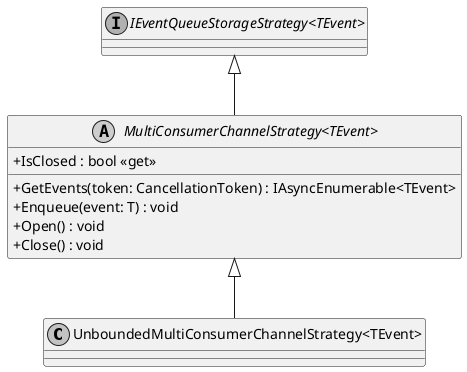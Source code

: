 @startuml
skinparam monochrome true
skinparam classAttributeIconSize 0

!startsub default
class "UnboundedMultiConsumerChannelStrategy<TEvent>" {

}
interface "IEventQueueStorageStrategy<TEvent>"
"IEventQueueStorageStrategy<TEvent>" <|-- "MultiConsumerChannelStrategy<TEvent>"
abstract class "MultiConsumerChannelStrategy<TEvent>" {
    + IsClosed : bool <<get>>
   
    + GetEvents(token: CancellationToken) : IAsyncEnumerable<TEvent>
    + Enqueue(event: T) : void
    + Open() : void
    + Close() : void
}
"MultiConsumerChannelStrategy<TEvent>" <|-- "UnboundedMultiConsumerChannelStrategy<TEvent>"
!endsub
@enduml